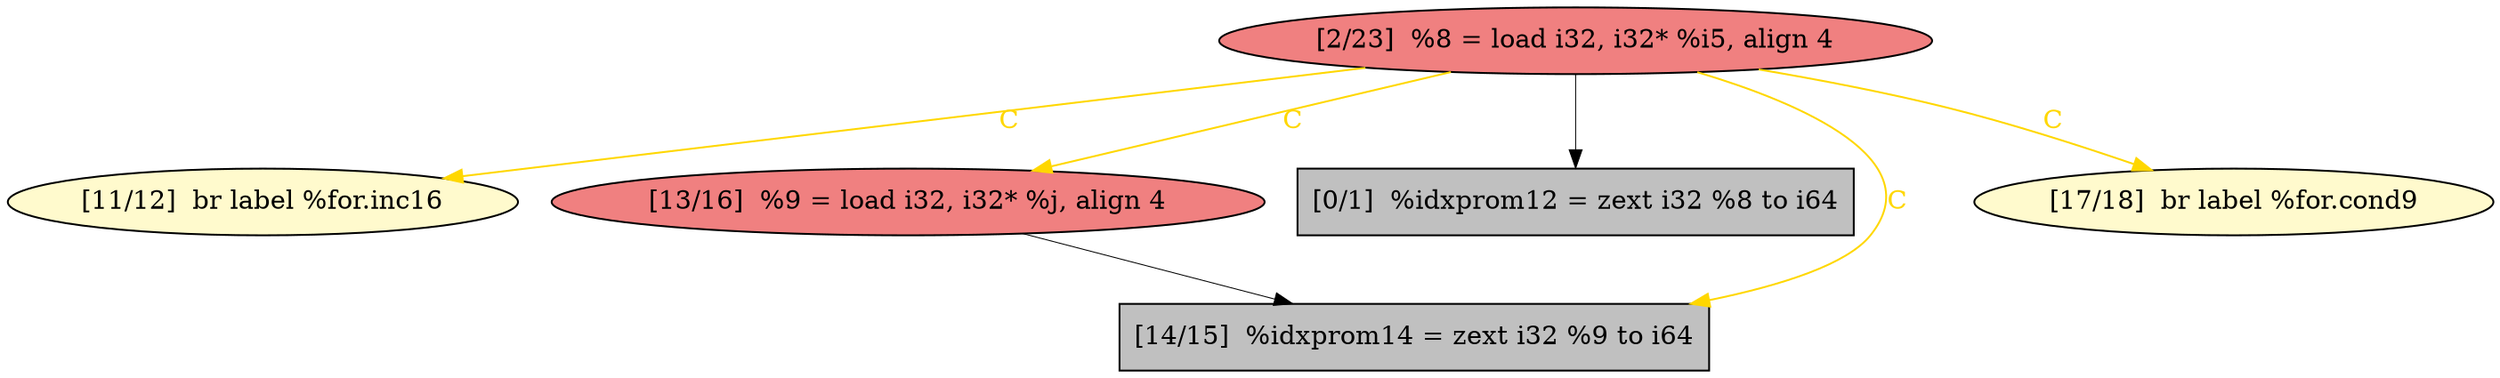 
digraph G {


node1341 [fillcolor=lemonchiffon,label="[11/12]  br label %for.inc16",shape=ellipse,style=filled ]
node1340 [fillcolor=lightcoral,label="[13/16]  %9 = load i32, i32* %j, align 4",shape=ellipse,style=filled ]
node1339 [fillcolor=grey,label="[0/1]  %idxprom12 = zext i32 %8 to i64",shape=rectangle,style=filled ]
node1342 [fillcolor=grey,label="[14/15]  %idxprom14 = zext i32 %9 to i64",shape=rectangle,style=filled ]
node1337 [fillcolor=lemonchiffon,label="[17/18]  br label %for.cond9",shape=ellipse,style=filled ]
node1338 [fillcolor=lightcoral,label="[2/23]  %8 = load i32, i32* %i5, align 4",shape=ellipse,style=filled ]

node1338->node1339 [style=solid,color=black,label="",penwidth=0.5,fontcolor=black ]
node1338->node1340 [style=solid,color=gold,label="C",penwidth=1.0,fontcolor=gold ]
node1338->node1337 [style=solid,color=gold,label="C",penwidth=1.0,fontcolor=gold ]
node1338->node1341 [style=solid,color=gold,label="C",penwidth=1.0,fontcolor=gold ]
node1340->node1342 [style=solid,color=black,label="",penwidth=0.5,fontcolor=black ]
node1338->node1342 [style=solid,color=gold,label="C",penwidth=1.0,fontcolor=gold ]


}
